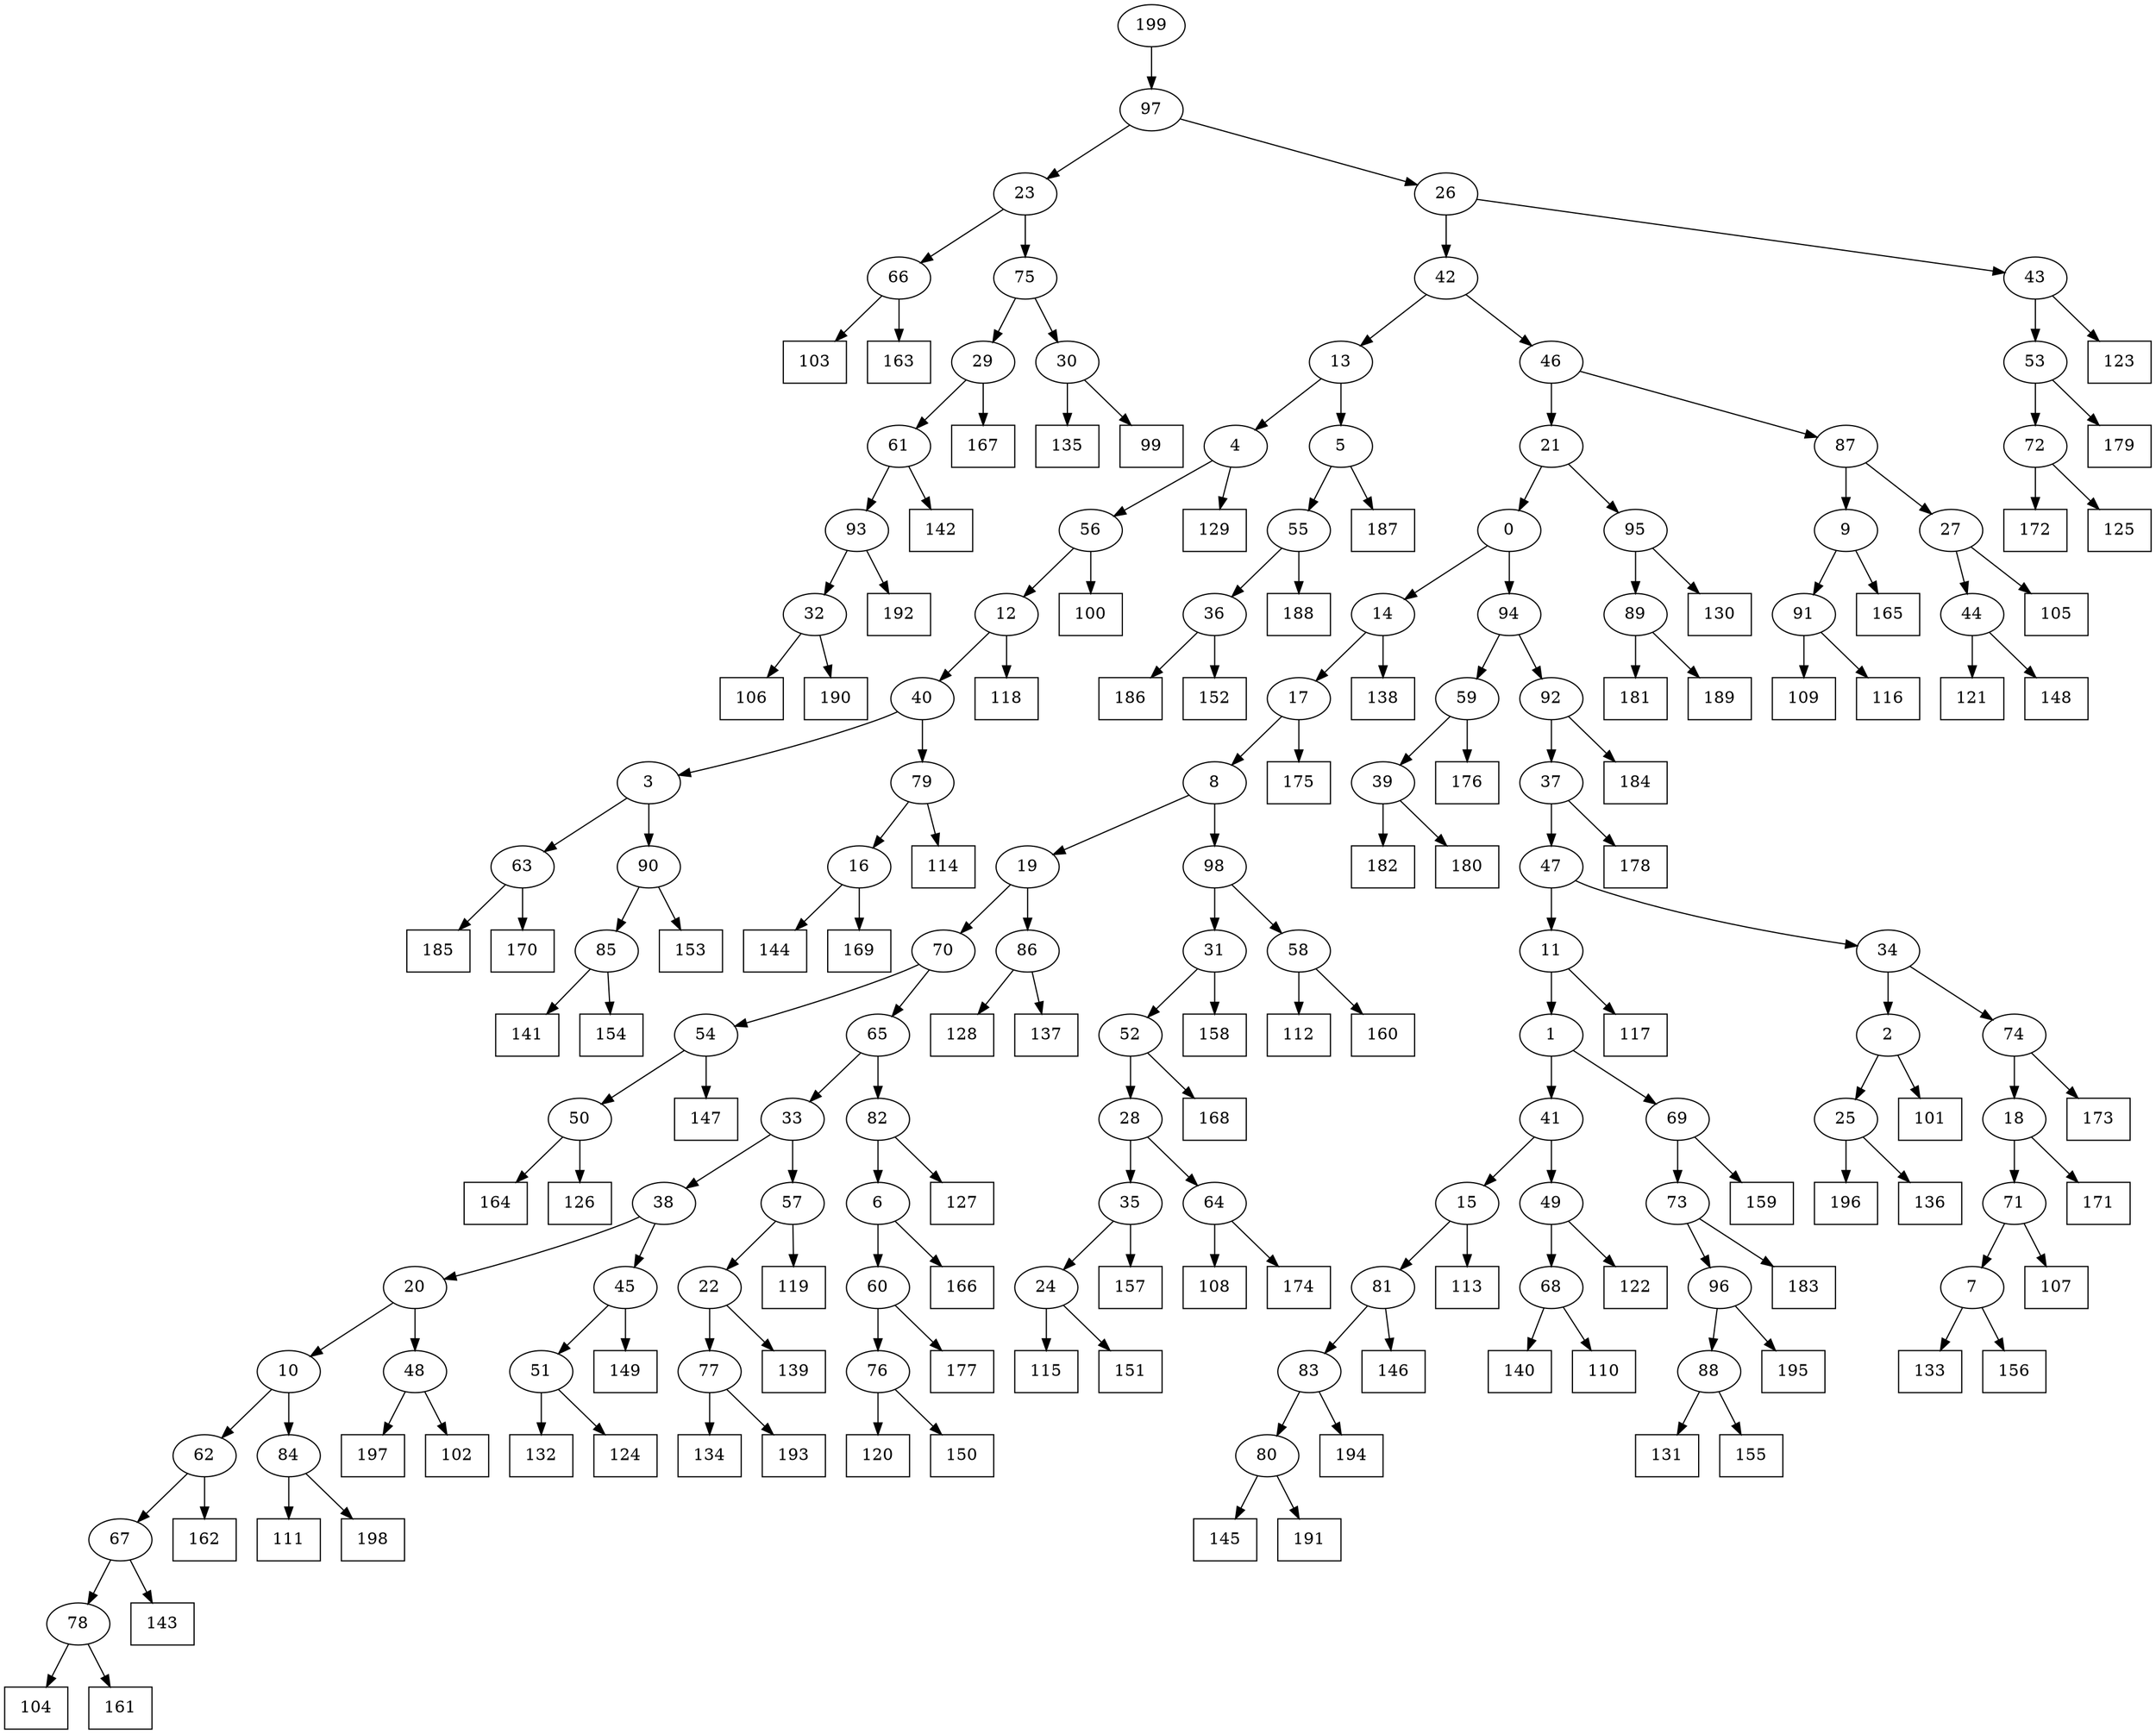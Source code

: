 digraph G {
0[label="0"];
1[label="1"];
2[label="2"];
3[label="3"];
4[label="4"];
5[label="5"];
6[label="6"];
7[label="7"];
8[label="8"];
9[label="9"];
10[label="10"];
11[label="11"];
12[label="12"];
13[label="13"];
14[label="14"];
15[label="15"];
16[label="16"];
17[label="17"];
18[label="18"];
19[label="19"];
20[label="20"];
21[label="21"];
22[label="22"];
23[label="23"];
24[label="24"];
25[label="25"];
26[label="26"];
27[label="27"];
28[label="28"];
29[label="29"];
30[label="30"];
31[label="31"];
32[label="32"];
33[label="33"];
34[label="34"];
35[label="35"];
36[label="36"];
37[label="37"];
38[label="38"];
39[label="39"];
40[label="40"];
41[label="41"];
42[label="42"];
43[label="43"];
44[label="44"];
45[label="45"];
46[label="46"];
47[label="47"];
48[label="48"];
49[label="49"];
50[label="50"];
51[label="51"];
52[label="52"];
53[label="53"];
54[label="54"];
55[label="55"];
56[label="56"];
57[label="57"];
58[label="58"];
59[label="59"];
60[label="60"];
61[label="61"];
62[label="62"];
63[label="63"];
64[label="64"];
65[label="65"];
66[label="66"];
67[label="67"];
68[label="68"];
69[label="69"];
70[label="70"];
71[label="71"];
72[label="72"];
73[label="73"];
74[label="74"];
75[label="75"];
76[label="76"];
77[label="77"];
78[label="78"];
79[label="79"];
80[label="80"];
81[label="81"];
82[label="82"];
83[label="83"];
84[label="84"];
85[label="85"];
86[label="86"];
87[label="87"];
88[label="88"];
89[label="89"];
90[label="90"];
91[label="91"];
92[label="92"];
93[label="93"];
94[label="94"];
95[label="95"];
96[label="96"];
97[label="97"];
98[label="98"];
99[shape=box,label="172"];
100[shape=box,label="141"];
101[shape=box,label="196"];
102[shape=box,label="166"];
103[shape=box,label="153"];
104[shape=box,label="106"];
105[shape=box,label="134"];
106[shape=box,label="168"];
107[shape=box,label="184"];
108[shape=box,label="159"];
109[shape=box,label="131"];
110[shape=box,label="186"];
111[shape=box,label="123"];
112[shape=box,label="111"];
113[shape=box,label="119"];
114[shape=box,label="109"];
115[shape=box,label="164"];
116[shape=box,label="175"];
117[shape=box,label="197"];
118[shape=box,label="178"];
119[shape=box,label="132"];
120[shape=box,label="188"];
121[shape=box,label="118"];
122[shape=box,label="139"];
123[shape=box,label="125"];
124[shape=box,label="152"];
125[shape=box,label="112"];
126[shape=box,label="114"];
127[shape=box,label="102"];
128[shape=box,label="154"];
129[shape=box,label="133"];
130[shape=box,label="121"];
131[shape=box,label="127"];
132[shape=box,label="167"];
133[shape=box,label="183"];
134[shape=box,label="177"];
135[shape=box,label="173"];
136[shape=box,label="140"];
137[shape=box,label="149"];
138[shape=box,label="155"];
139[shape=box,label="144"];
140[shape=box,label="181"];
141[shape=box,label="120"];
142[shape=box,label="104"];
143[shape=box,label="187"];
144[shape=box,label="115"];
145[shape=box,label="195"];
146[shape=box,label="165"];
147[shape=box,label="161"];
148[shape=box,label="148"];
149[shape=box,label="117"];
150[shape=box,label="176"];
151[shape=box,label="100"];
152[shape=box,label="113"];
153[shape=box,label="192"];
154[shape=box,label="135"];
155[shape=box,label="160"];
156[shape=box,label="169"];
157[shape=box,label="162"];
158[shape=box,label="179"];
159[shape=box,label="182"];
160[shape=box,label="136"];
161[shape=box,label="145"];
162[shape=box,label="130"];
163[shape=box,label="143"];
164[shape=box,label="122"];
165[shape=box,label="108"];
166[shape=box,label="158"];
167[shape=box,label="126"];
168[shape=box,label="189"];
169[shape=box,label="151"];
170[shape=box,label="157"];
171[shape=box,label="124"];
172[shape=box,label="103"];
173[shape=box,label="191"];
174[shape=box,label="128"];
175[shape=box,label="193"];
176[shape=box,label="171"];
177[shape=box,label="138"];
178[shape=box,label="105"];
179[shape=box,label="147"];
180[shape=box,label="99"];
181[shape=box,label="137"];
182[shape=box,label="156"];
183[shape=box,label="146"];
184[shape=box,label="163"];
185[shape=box,label="194"];
186[shape=box,label="107"];
187[shape=box,label="190"];
188[shape=box,label="101"];
189[shape=box,label="198"];
190[shape=box,label="150"];
191[shape=box,label="180"];
192[shape=box,label="110"];
193[shape=box,label="142"];
194[shape=box,label="116"];
195[shape=box,label="174"];
196[shape=box,label="185"];
197[shape=box,label="129"];
198[shape=box,label="170"];
199[label="199"];
18->176 ;
84->112 ;
30->180 ;
12->40 ;
25->160 ;
83->185 ;
78->147 ;
89->168 ;
31->166 ;
62->157 ;
68->136 ;
53->158 ;
44->130 ;
9->146 ;
43->53 ;
76->141 ;
48->127 ;
85->128 ;
51->119 ;
66->172 ;
82->131 ;
32->187 ;
64->195 ;
71->186 ;
61->93 ;
77->175 ;
58->125 ;
24->169 ;
76->190 ;
80->173 ;
63->198 ;
8->98 ;
39->159 ;
199->97 ;
40->3 ;
14->17 ;
60->134 ;
85->100 ;
28->35 ;
98->31 ;
29->61 ;
0->14 ;
54->179 ;
89->140 ;
90->103 ;
80->161 ;
71->7 ;
38->20 ;
16->139 ;
79->16 ;
10->62 ;
6->102 ;
66->184 ;
86->174 ;
31->52 ;
59->39 ;
36->124 ;
95->89 ;
4->197 ;
78->142 ;
54->50 ;
50->167 ;
49->68 ;
6->60 ;
60->76 ;
67->163 ;
7->182 ;
73->133 ;
23->66 ;
93->153 ;
81->83 ;
19->70 ;
70->54 ;
16->156 ;
94->59 ;
56->12 ;
12->121 ;
98->58 ;
28->64 ;
64->165 ;
51->171 ;
2->25 ;
25->101 ;
95->162 ;
20->10 ;
27->44 ;
13->5 ;
69->73 ;
73->96 ;
1->69 ;
69->108 ;
83->80 ;
26->43 ;
88->109 ;
45->51 ;
75->29 ;
29->132 ;
97->26 ;
26->42 ;
15->152 ;
94->92 ;
61->193 ;
21->0 ;
0->94 ;
7->129 ;
58->155 ;
42->13 ;
13->4 ;
52->106 ;
46->21 ;
5->143 ;
62->67 ;
67->78 ;
68->192 ;
5->55 ;
19->86 ;
86->181 ;
50->115 ;
21->95 ;
10->84 ;
84->189 ;
2->188 ;
46->87 ;
87->9 ;
72->99 ;
17->8 ;
8->19 ;
22->122 ;
97->23 ;
23->75 ;
53->72 ;
14->177 ;
34->74 ;
35->24 ;
24->144 ;
91->114 ;
45->137 ;
70->65 ;
43->111 ;
93->32 ;
32->104 ;
92->107 ;
41->49 ;
49->164 ;
38->45 ;
57->113 ;
39->191 ;
1->41 ;
41->15 ;
9->91 ;
91->194 ;
42->46 ;
47->34 ;
34->2 ;
96->88 ;
88->138 ;
52->28 ;
37->47 ;
11->149 ;
65->82 ;
82->6 ;
96->145 ;
59->150 ;
75->30 ;
30->154 ;
72->123 ;
65->33 ;
33->38 ;
35->170 ;
90->85 ;
11->1 ;
33->57 ;
57->22 ;
17->116 ;
4->56 ;
56->151 ;
44->148 ;
74->18 ;
18->71 ;
92->37 ;
37->118 ;
47->11 ;
3->63 ;
63->196 ;
20->48 ;
87->27 ;
27->178 ;
3->90 ;
22->77 ;
77->105 ;
55->120 ;
15->81 ;
81->183 ;
74->135 ;
40->79 ;
79->126 ;
48->117 ;
55->36 ;
36->110 ;
}
